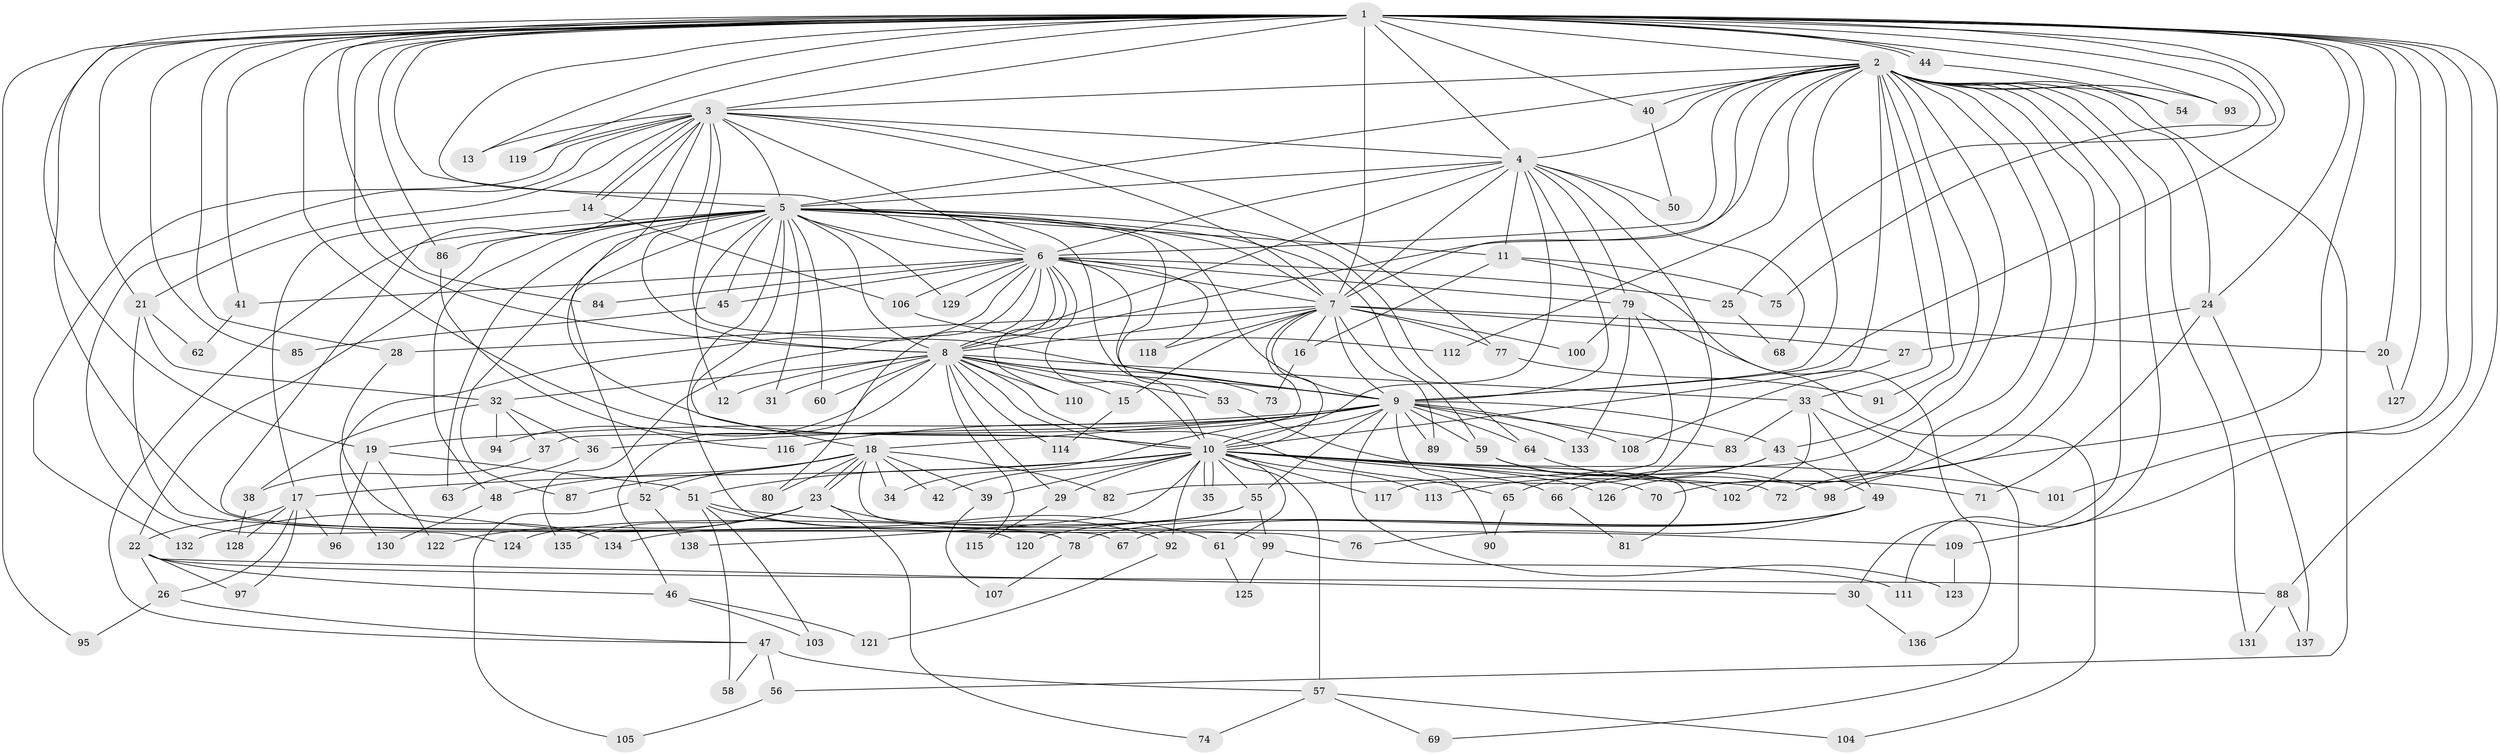 // coarse degree distribution, {16: 0.017857142857142856, 6: 0.08928571428571429, 4: 0.10714285714285714, 3: 0.16071428571428573, 10: 0.017857142857142856, 2: 0.26785714285714285, 14: 0.017857142857142856, 19: 0.03571428571428571, 5: 0.16071428571428573, 7: 0.017857142857142856, 17: 0.017857142857142856, 20: 0.017857142857142856, 26: 0.017857142857142856, 8: 0.017857142857142856, 1: 0.017857142857142856, 23: 0.017857142857142856}
// Generated by graph-tools (version 1.1) at 2025/36/03/04/25 23:36:29]
// undirected, 138 vertices, 301 edges
graph export_dot {
  node [color=gray90,style=filled];
  1;
  2;
  3;
  4;
  5;
  6;
  7;
  8;
  9;
  10;
  11;
  12;
  13;
  14;
  15;
  16;
  17;
  18;
  19;
  20;
  21;
  22;
  23;
  24;
  25;
  26;
  27;
  28;
  29;
  30;
  31;
  32;
  33;
  34;
  35;
  36;
  37;
  38;
  39;
  40;
  41;
  42;
  43;
  44;
  45;
  46;
  47;
  48;
  49;
  50;
  51;
  52;
  53;
  54;
  55;
  56;
  57;
  58;
  59;
  60;
  61;
  62;
  63;
  64;
  65;
  66;
  67;
  68;
  69;
  70;
  71;
  72;
  73;
  74;
  75;
  76;
  77;
  78;
  79;
  80;
  81;
  82;
  83;
  84;
  85;
  86;
  87;
  88;
  89;
  90;
  91;
  92;
  93;
  94;
  95;
  96;
  97;
  98;
  99;
  100;
  101;
  102;
  103;
  104;
  105;
  106;
  107;
  108;
  109;
  110;
  111;
  112;
  113;
  114;
  115;
  116;
  117;
  118;
  119;
  120;
  121;
  122;
  123;
  124;
  125;
  126;
  127;
  128;
  129;
  130;
  131;
  132;
  133;
  134;
  135;
  136;
  137;
  138;
  1 -- 2;
  1 -- 3;
  1 -- 4;
  1 -- 5;
  1 -- 6;
  1 -- 7;
  1 -- 8;
  1 -- 9;
  1 -- 10;
  1 -- 13;
  1 -- 19;
  1 -- 20;
  1 -- 21;
  1 -- 24;
  1 -- 25;
  1 -- 28;
  1 -- 40;
  1 -- 41;
  1 -- 44;
  1 -- 44;
  1 -- 72;
  1 -- 75;
  1 -- 78;
  1 -- 84;
  1 -- 85;
  1 -- 86;
  1 -- 88;
  1 -- 93;
  1 -- 95;
  1 -- 101;
  1 -- 109;
  1 -- 119;
  1 -- 127;
  2 -- 3;
  2 -- 4;
  2 -- 5;
  2 -- 6;
  2 -- 7;
  2 -- 8;
  2 -- 9;
  2 -- 10;
  2 -- 24;
  2 -- 30;
  2 -- 33;
  2 -- 40;
  2 -- 43;
  2 -- 54;
  2 -- 56;
  2 -- 66;
  2 -- 70;
  2 -- 91;
  2 -- 93;
  2 -- 98;
  2 -- 111;
  2 -- 112;
  2 -- 126;
  2 -- 131;
  3 -- 4;
  3 -- 5;
  3 -- 6;
  3 -- 7;
  3 -- 8;
  3 -- 9;
  3 -- 10;
  3 -- 13;
  3 -- 14;
  3 -- 14;
  3 -- 21;
  3 -- 67;
  3 -- 77;
  3 -- 119;
  3 -- 124;
  3 -- 132;
  4 -- 5;
  4 -- 6;
  4 -- 7;
  4 -- 8;
  4 -- 9;
  4 -- 10;
  4 -- 11;
  4 -- 50;
  4 -- 68;
  4 -- 79;
  4 -- 117;
  5 -- 6;
  5 -- 7;
  5 -- 8;
  5 -- 9;
  5 -- 10;
  5 -- 11;
  5 -- 12;
  5 -- 18;
  5 -- 22;
  5 -- 31;
  5 -- 45;
  5 -- 47;
  5 -- 48;
  5 -- 52;
  5 -- 53;
  5 -- 59;
  5 -- 60;
  5 -- 63;
  5 -- 64;
  5 -- 76;
  5 -- 86;
  5 -- 87;
  5 -- 129;
  6 -- 7;
  6 -- 8;
  6 -- 9;
  6 -- 10;
  6 -- 25;
  6 -- 41;
  6 -- 45;
  6 -- 79;
  6 -- 80;
  6 -- 84;
  6 -- 106;
  6 -- 110;
  6 -- 118;
  6 -- 129;
  6 -- 130;
  6 -- 135;
  7 -- 8;
  7 -- 9;
  7 -- 10;
  7 -- 15;
  7 -- 16;
  7 -- 20;
  7 -- 27;
  7 -- 28;
  7 -- 37;
  7 -- 77;
  7 -- 89;
  7 -- 100;
  7 -- 118;
  8 -- 9;
  8 -- 10;
  8 -- 12;
  8 -- 15;
  8 -- 29;
  8 -- 31;
  8 -- 32;
  8 -- 33;
  8 -- 46;
  8 -- 53;
  8 -- 60;
  8 -- 65;
  8 -- 73;
  8 -- 94;
  8 -- 110;
  8 -- 114;
  8 -- 115;
  9 -- 10;
  9 -- 18;
  9 -- 19;
  9 -- 34;
  9 -- 36;
  9 -- 43;
  9 -- 55;
  9 -- 59;
  9 -- 64;
  9 -- 83;
  9 -- 89;
  9 -- 90;
  9 -- 108;
  9 -- 116;
  9 -- 123;
  9 -- 133;
  10 -- 17;
  10 -- 29;
  10 -- 35;
  10 -- 35;
  10 -- 39;
  10 -- 42;
  10 -- 51;
  10 -- 55;
  10 -- 57;
  10 -- 61;
  10 -- 66;
  10 -- 70;
  10 -- 72;
  10 -- 92;
  10 -- 101;
  10 -- 113;
  10 -- 117;
  10 -- 126;
  10 -- 138;
  11 -- 16;
  11 -- 75;
  11 -- 136;
  14 -- 17;
  14 -- 106;
  15 -- 114;
  16 -- 73;
  17 -- 22;
  17 -- 26;
  17 -- 96;
  17 -- 97;
  17 -- 128;
  18 -- 23;
  18 -- 23;
  18 -- 34;
  18 -- 39;
  18 -- 42;
  18 -- 48;
  18 -- 52;
  18 -- 80;
  18 -- 82;
  18 -- 87;
  18 -- 99;
  19 -- 51;
  19 -- 96;
  19 -- 122;
  20 -- 127;
  21 -- 32;
  21 -- 62;
  21 -- 120;
  22 -- 26;
  22 -- 30;
  22 -- 46;
  22 -- 88;
  22 -- 97;
  23 -- 74;
  23 -- 92;
  23 -- 122;
  23 -- 132;
  23 -- 135;
  24 -- 27;
  24 -- 71;
  24 -- 137;
  25 -- 68;
  26 -- 47;
  26 -- 95;
  27 -- 108;
  28 -- 134;
  29 -- 115;
  30 -- 136;
  32 -- 36;
  32 -- 37;
  32 -- 38;
  32 -- 94;
  33 -- 49;
  33 -- 69;
  33 -- 83;
  33 -- 102;
  36 -- 63;
  37 -- 38;
  38 -- 128;
  39 -- 107;
  40 -- 50;
  41 -- 62;
  43 -- 49;
  43 -- 65;
  43 -- 113;
  44 -- 54;
  45 -- 85;
  46 -- 103;
  46 -- 121;
  47 -- 56;
  47 -- 57;
  47 -- 58;
  48 -- 130;
  49 -- 67;
  49 -- 76;
  49 -- 78;
  49 -- 120;
  51 -- 58;
  51 -- 61;
  51 -- 103;
  51 -- 109;
  52 -- 105;
  52 -- 138;
  53 -- 81;
  55 -- 99;
  55 -- 124;
  55 -- 134;
  56 -- 105;
  57 -- 69;
  57 -- 74;
  57 -- 104;
  59 -- 98;
  59 -- 102;
  61 -- 125;
  64 -- 71;
  65 -- 90;
  66 -- 81;
  77 -- 91;
  78 -- 107;
  79 -- 82;
  79 -- 100;
  79 -- 104;
  79 -- 133;
  86 -- 116;
  88 -- 131;
  88 -- 137;
  92 -- 121;
  99 -- 111;
  99 -- 125;
  106 -- 112;
  109 -- 123;
}
